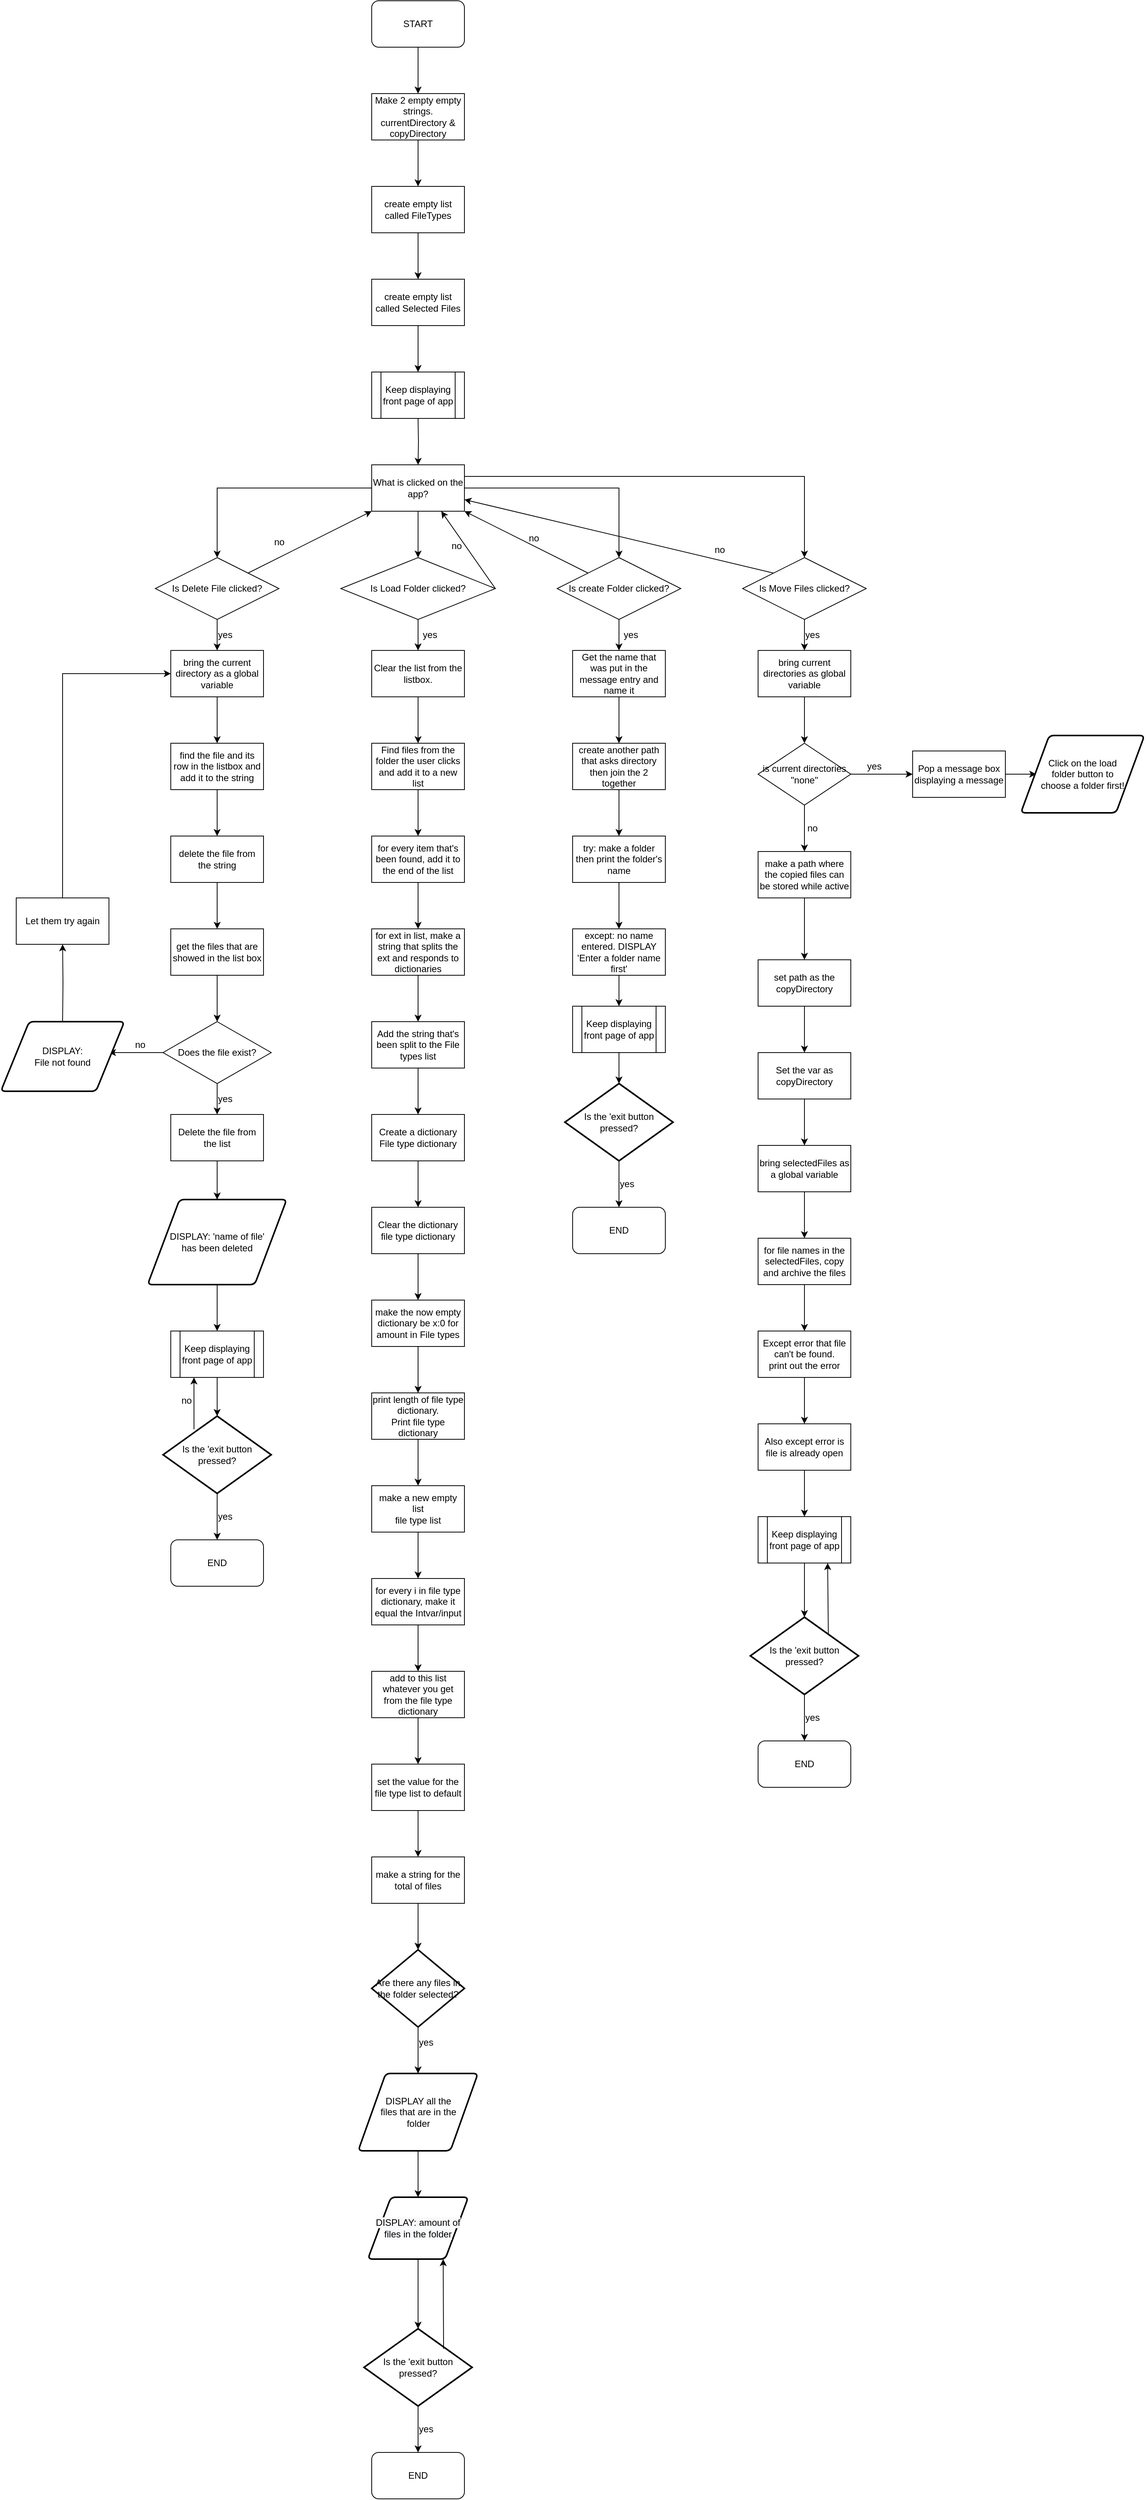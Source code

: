 <mxfile version="15.7.4" type="device"><diagram id="cfcNqLOzgaN3VFydNrax" name="Page-1"><mxGraphModel dx="2512" dy="794" grid="1" gridSize="10" guides="1" tooltips="1" connect="1" arrows="1" fold="1" page="1" pageScale="1" pageWidth="850" pageHeight="1100" math="0" shadow="0"><root><mxCell id="0"/><mxCell id="1" parent="0"/><mxCell id="F_ha8lJxg--5fign-P9J-9" value="" style="edgeStyle=orthogonalEdgeStyle;rounded=0;orthogonalLoop=1;jettySize=auto;html=1;" parent="1" source="F_ha8lJxg--5fign-P9J-1" edge="1"><mxGeometry relative="1" as="geometry"><mxPoint x="380" y="160" as="targetPoint"/></mxGeometry></mxCell><mxCell id="F_ha8lJxg--5fign-P9J-1" value="START" style="rounded=1;whiteSpace=wrap;html=1;" parent="1" vertex="1"><mxGeometry x="320" y="40" width="120" height="60" as="geometry"/></mxCell><mxCell id="F_ha8lJxg--5fign-P9J-7" value="" style="edgeStyle=orthogonalEdgeStyle;rounded=0;orthogonalLoop=1;jettySize=auto;html=1;" parent="1" source="F_ha8lJxg--5fign-P9J-4" target="F_ha8lJxg--5fign-P9J-6" edge="1"><mxGeometry relative="1" as="geometry"/></mxCell><mxCell id="F_ha8lJxg--5fign-P9J-4" value="create empty list called FileTypes" style="rounded=0;whiteSpace=wrap;html=1;" parent="1" vertex="1"><mxGeometry x="320" y="280" width="120" height="60" as="geometry"/></mxCell><mxCell id="F_ha8lJxg--5fign-P9J-13" value="" style="edgeStyle=orthogonalEdgeStyle;rounded=0;orthogonalLoop=1;jettySize=auto;html=1;" parent="1" source="F_ha8lJxg--5fign-P9J-6" edge="1"><mxGeometry relative="1" as="geometry"><mxPoint x="380" y="520" as="targetPoint"/></mxGeometry></mxCell><mxCell id="F_ha8lJxg--5fign-P9J-6" value="create empty list called Selected Files" style="rounded=0;whiteSpace=wrap;html=1;" parent="1" vertex="1"><mxGeometry x="320" y="400" width="120" height="60" as="geometry"/></mxCell><mxCell id="F_ha8lJxg--5fign-P9J-11" value="" style="edgeStyle=orthogonalEdgeStyle;rounded=0;orthogonalLoop=1;jettySize=auto;html=1;" parent="1" source="F_ha8lJxg--5fign-P9J-10" target="F_ha8lJxg--5fign-P9J-4" edge="1"><mxGeometry relative="1" as="geometry"/></mxCell><mxCell id="F_ha8lJxg--5fign-P9J-10" value="Make 2 empty empty strings. currentDirectory &amp;amp;&lt;br&gt;copyDirectory" style="rounded=0;whiteSpace=wrap;html=1;" parent="1" vertex="1"><mxGeometry x="320" y="160" width="120" height="60" as="geometry"/></mxCell><mxCell id="F_ha8lJxg--5fign-P9J-16" value="" style="edgeStyle=orthogonalEdgeStyle;rounded=0;orthogonalLoop=1;jettySize=auto;html=1;" parent="1" target="F_ha8lJxg--5fign-P9J-15" edge="1"><mxGeometry relative="1" as="geometry"><mxPoint x="380" y="580" as="sourcePoint"/></mxGeometry></mxCell><mxCell id="F_ha8lJxg--5fign-P9J-18" value="" style="edgeStyle=orthogonalEdgeStyle;rounded=0;orthogonalLoop=1;jettySize=auto;html=1;" parent="1" source="F_ha8lJxg--5fign-P9J-15" edge="1"><mxGeometry relative="1" as="geometry"><mxPoint x="380" y="760" as="targetPoint"/></mxGeometry></mxCell><mxCell id="F_ha8lJxg--5fign-P9J-15" value="What is clicked on the app?" style="whiteSpace=wrap;html=1;rounded=0;" parent="1" vertex="1"><mxGeometry x="320" y="640" width="120" height="60" as="geometry"/></mxCell><mxCell id="F_ha8lJxg--5fign-P9J-24" value="" style="edgeStyle=orthogonalEdgeStyle;rounded=0;orthogonalLoop=1;jettySize=auto;html=1;" parent="1" source="F_ha8lJxg--5fign-P9J-19" target="F_ha8lJxg--5fign-P9J-23" edge="1"><mxGeometry relative="1" as="geometry"/></mxCell><mxCell id="F_ha8lJxg--5fign-P9J-19" value="&lt;span&gt;Is Load Folder clicked?&lt;/span&gt;" style="rhombus;whiteSpace=wrap;html=1;" parent="1" vertex="1"><mxGeometry x="280" y="760" width="200" height="80" as="geometry"/></mxCell><mxCell id="F_ha8lJxg--5fign-P9J-20" value="" style="endArrow=classic;html=1;rounded=0;exitX=1;exitY=0.5;exitDx=0;exitDy=0;entryX=0.75;entryY=1;entryDx=0;entryDy=0;" parent="1" source="F_ha8lJxg--5fign-P9J-19" target="F_ha8lJxg--5fign-P9J-15" edge="1"><mxGeometry width="50" height="50" relative="1" as="geometry"><mxPoint x="340" y="650" as="sourcePoint"/><mxPoint x="390" y="600" as="targetPoint"/></mxGeometry></mxCell><mxCell id="F_ha8lJxg--5fign-P9J-21" value="no" style="text;html=1;strokeColor=none;fillColor=none;align=center;verticalAlign=middle;whiteSpace=wrap;rounded=0;" parent="1" vertex="1"><mxGeometry x="400" y="730" width="60" height="30" as="geometry"/></mxCell><mxCell id="F_ha8lJxg--5fign-P9J-26" value="" style="edgeStyle=orthogonalEdgeStyle;rounded=0;orthogonalLoop=1;jettySize=auto;html=1;" parent="1" source="F_ha8lJxg--5fign-P9J-23" target="F_ha8lJxg--5fign-P9J-25" edge="1"><mxGeometry relative="1" as="geometry"/></mxCell><mxCell id="F_ha8lJxg--5fign-P9J-23" value="Clear the list from the listbox." style="whiteSpace=wrap;html=1;" parent="1" vertex="1"><mxGeometry x="320" y="880" width="120" height="60" as="geometry"/></mxCell><mxCell id="F_ha8lJxg--5fign-P9J-28" value="" style="edgeStyle=orthogonalEdgeStyle;rounded=0;orthogonalLoop=1;jettySize=auto;html=1;" parent="1" source="F_ha8lJxg--5fign-P9J-25" target="F_ha8lJxg--5fign-P9J-27" edge="1"><mxGeometry relative="1" as="geometry"/></mxCell><mxCell id="F_ha8lJxg--5fign-P9J-25" value="Find files from the folder the user clicks and add it to a new list" style="whiteSpace=wrap;html=1;" parent="1" vertex="1"><mxGeometry x="320" y="1000" width="120" height="60" as="geometry"/></mxCell><mxCell id="F_ha8lJxg--5fign-P9J-30" value="" style="edgeStyle=orthogonalEdgeStyle;rounded=0;orthogonalLoop=1;jettySize=auto;html=1;" parent="1" source="F_ha8lJxg--5fign-P9J-27" target="F_ha8lJxg--5fign-P9J-29" edge="1"><mxGeometry relative="1" as="geometry"/></mxCell><mxCell id="F_ha8lJxg--5fign-P9J-27" value="for every item that's been found, add it to the end of the list" style="whiteSpace=wrap;html=1;" parent="1" vertex="1"><mxGeometry x="320" y="1120" width="120" height="60" as="geometry"/></mxCell><mxCell id="F_ha8lJxg--5fign-P9J-33" value="" style="edgeStyle=orthogonalEdgeStyle;rounded=0;orthogonalLoop=1;jettySize=auto;html=1;" parent="1" source="F_ha8lJxg--5fign-P9J-29" target="F_ha8lJxg--5fign-P9J-32" edge="1"><mxGeometry relative="1" as="geometry"/></mxCell><mxCell id="F_ha8lJxg--5fign-P9J-29" value="for ext in list, make a string that splits the ext and responds to dictionaries" style="whiteSpace=wrap;html=1;" parent="1" vertex="1"><mxGeometry x="320" y="1240" width="120" height="60" as="geometry"/></mxCell><mxCell id="F_ha8lJxg--5fign-P9J-31" value="yes" style="text;html=1;align=center;verticalAlign=middle;resizable=0;points=[];autosize=1;strokeColor=none;fillColor=none;" parent="1" vertex="1"><mxGeometry x="380" y="850" width="30" height="20" as="geometry"/></mxCell><mxCell id="F_ha8lJxg--5fign-P9J-35" value="" style="edgeStyle=orthogonalEdgeStyle;rounded=0;orthogonalLoop=1;jettySize=auto;html=1;" parent="1" source="F_ha8lJxg--5fign-P9J-32" target="F_ha8lJxg--5fign-P9J-34" edge="1"><mxGeometry relative="1" as="geometry"/></mxCell><mxCell id="F_ha8lJxg--5fign-P9J-32" value="Add the string that's been split to the File types list" style="whiteSpace=wrap;html=1;" parent="1" vertex="1"><mxGeometry x="320" y="1360" width="120" height="60" as="geometry"/></mxCell><mxCell id="F_ha8lJxg--5fign-P9J-37" value="" style="edgeStyle=orthogonalEdgeStyle;rounded=0;orthogonalLoop=1;jettySize=auto;html=1;" parent="1" source="F_ha8lJxg--5fign-P9J-34" target="F_ha8lJxg--5fign-P9J-36" edge="1"><mxGeometry relative="1" as="geometry"/></mxCell><mxCell id="F_ha8lJxg--5fign-P9J-34" value="Create a dictionary&lt;br&gt;File type dictionary" style="whiteSpace=wrap;html=1;" parent="1" vertex="1"><mxGeometry x="320" y="1480" width="120" height="60" as="geometry"/></mxCell><mxCell id="F_ha8lJxg--5fign-P9J-39" value="" style="edgeStyle=orthogonalEdgeStyle;rounded=0;orthogonalLoop=1;jettySize=auto;html=1;" parent="1" source="F_ha8lJxg--5fign-P9J-36" target="F_ha8lJxg--5fign-P9J-38" edge="1"><mxGeometry relative="1" as="geometry"/></mxCell><mxCell id="F_ha8lJxg--5fign-P9J-36" value="Clear the dictionary file type dictionary" style="whiteSpace=wrap;html=1;" parent="1" vertex="1"><mxGeometry x="320" y="1600" width="120" height="60" as="geometry"/></mxCell><mxCell id="F_ha8lJxg--5fign-P9J-41" value="" style="edgeStyle=orthogonalEdgeStyle;rounded=0;orthogonalLoop=1;jettySize=auto;html=1;" parent="1" source="F_ha8lJxg--5fign-P9J-38" target="F_ha8lJxg--5fign-P9J-40" edge="1"><mxGeometry relative="1" as="geometry"/></mxCell><mxCell id="F_ha8lJxg--5fign-P9J-38" value="make the now empty dictionary be x:0 for amount in File types" style="whiteSpace=wrap;html=1;" parent="1" vertex="1"><mxGeometry x="320" y="1720" width="120" height="60" as="geometry"/></mxCell><mxCell id="F_ha8lJxg--5fign-P9J-43" value="" style="edgeStyle=orthogonalEdgeStyle;rounded=0;orthogonalLoop=1;jettySize=auto;html=1;" parent="1" source="F_ha8lJxg--5fign-P9J-40" target="F_ha8lJxg--5fign-P9J-42" edge="1"><mxGeometry relative="1" as="geometry"/></mxCell><mxCell id="F_ha8lJxg--5fign-P9J-40" value="print length of file type dictionary.&lt;br&gt;Print file type dictionary" style="whiteSpace=wrap;html=1;" parent="1" vertex="1"><mxGeometry x="320" y="1840" width="120" height="60" as="geometry"/></mxCell><mxCell id="F_ha8lJxg--5fign-P9J-47" value="" style="edgeStyle=orthogonalEdgeStyle;rounded=0;orthogonalLoop=1;jettySize=auto;html=1;" parent="1" source="F_ha8lJxg--5fign-P9J-42" target="F_ha8lJxg--5fign-P9J-46" edge="1"><mxGeometry relative="1" as="geometry"/></mxCell><mxCell id="F_ha8lJxg--5fign-P9J-42" value="make a new empty list&lt;br&gt;file type list" style="whiteSpace=wrap;html=1;" parent="1" vertex="1"><mxGeometry x="320" y="1960" width="120" height="60" as="geometry"/></mxCell><mxCell id="F_ha8lJxg--5fign-P9J-50" value="" style="edgeStyle=orthogonalEdgeStyle;rounded=0;orthogonalLoop=1;jettySize=auto;html=1;" parent="1" source="F_ha8lJxg--5fign-P9J-44" target="F_ha8lJxg--5fign-P9J-49" edge="1"><mxGeometry relative="1" as="geometry"/></mxCell><mxCell id="F_ha8lJxg--5fign-P9J-44" value="add to this list whatever you get from the file type dictionary" style="whiteSpace=wrap;html=1;" parent="1" vertex="1"><mxGeometry x="320" y="2200" width="120" height="60" as="geometry"/></mxCell><mxCell id="F_ha8lJxg--5fign-P9J-48" value="" style="edgeStyle=orthogonalEdgeStyle;rounded=0;orthogonalLoop=1;jettySize=auto;html=1;" parent="1" source="F_ha8lJxg--5fign-P9J-46" target="F_ha8lJxg--5fign-P9J-44" edge="1"><mxGeometry relative="1" as="geometry"/></mxCell><mxCell id="F_ha8lJxg--5fign-P9J-46" value="for every i in file type dictionary, make it equal the Intvar/input" style="whiteSpace=wrap;html=1;" parent="1" vertex="1"><mxGeometry x="320" y="2080" width="120" height="60" as="geometry"/></mxCell><mxCell id="F_ha8lJxg--5fign-P9J-52" value="" style="edgeStyle=orthogonalEdgeStyle;rounded=0;orthogonalLoop=1;jettySize=auto;html=1;" parent="1" source="F_ha8lJxg--5fign-P9J-49" target="F_ha8lJxg--5fign-P9J-51" edge="1"><mxGeometry relative="1" as="geometry"/></mxCell><mxCell id="F_ha8lJxg--5fign-P9J-49" value="set the value for the file type list to default" style="whiteSpace=wrap;html=1;" parent="1" vertex="1"><mxGeometry x="320" y="2320" width="120" height="60" as="geometry"/></mxCell><mxCell id="F_ha8lJxg--5fign-P9J-65" value="" style="edgeStyle=orthogonalEdgeStyle;rounded=0;orthogonalLoop=1;jettySize=auto;html=1;" parent="1" source="F_ha8lJxg--5fign-P9J-51" target="F_ha8lJxg--5fign-P9J-64" edge="1"><mxGeometry relative="1" as="geometry"/></mxCell><mxCell id="F_ha8lJxg--5fign-P9J-51" value="make a string for the total of files" style="whiteSpace=wrap;html=1;" parent="1" vertex="1"><mxGeometry x="320" y="2440" width="120" height="60" as="geometry"/></mxCell><mxCell id="F_ha8lJxg--5fign-P9J-55" value="" style="endArrow=classic;html=1;rounded=0;exitX=1;exitY=0.5;exitDx=0;exitDy=0;" parent="1" source="F_ha8lJxg--5fign-P9J-15" edge="1"><mxGeometry width="50" height="50" relative="1" as="geometry"><mxPoint x="340" y="830" as="sourcePoint"/><mxPoint x="640" y="760" as="targetPoint"/><Array as="points"><mxPoint x="640" y="670"/></Array></mxGeometry></mxCell><mxCell id="F_ha8lJxg--5fign-P9J-56" value="Is create Folder clicked?" style="rhombus;whiteSpace=wrap;html=1;" parent="1" vertex="1"><mxGeometry x="560" y="760" width="160" height="80" as="geometry"/></mxCell><mxCell id="F_ha8lJxg--5fign-P9J-57" value="" style="endArrow=classic;html=1;rounded=0;exitX=0;exitY=0;exitDx=0;exitDy=0;entryX=1;entryY=1;entryDx=0;entryDy=0;" parent="1" source="F_ha8lJxg--5fign-P9J-56" target="F_ha8lJxg--5fign-P9J-15" edge="1"><mxGeometry width="50" height="50" relative="1" as="geometry"><mxPoint x="690" y="840" as="sourcePoint"/><mxPoint x="740" y="790" as="targetPoint"/></mxGeometry></mxCell><mxCell id="F_ha8lJxg--5fign-P9J-58" value="no" style="text;html=1;strokeColor=none;fillColor=none;align=center;verticalAlign=middle;whiteSpace=wrap;rounded=0;" parent="1" vertex="1"><mxGeometry x="500" y="720" width="60" height="30" as="geometry"/></mxCell><mxCell id="F_ha8lJxg--5fign-P9J-60" value="" style="endArrow=classic;html=1;rounded=0;exitX=0.5;exitY=1;exitDx=0;exitDy=0;" parent="1" source="F_ha8lJxg--5fign-P9J-56" edge="1"><mxGeometry width="50" height="50" relative="1" as="geometry"><mxPoint x="690" y="840" as="sourcePoint"/><mxPoint x="640" y="880" as="targetPoint"/></mxGeometry></mxCell><mxCell id="F_ha8lJxg--5fign-P9J-61" value="yes" style="text;html=1;align=center;verticalAlign=middle;resizable=0;points=[];autosize=1;strokeColor=none;fillColor=none;" parent="1" vertex="1"><mxGeometry x="640" y="850" width="30" height="20" as="geometry"/></mxCell><mxCell id="F_ha8lJxg--5fign-P9J-107" value="" style="edgeStyle=orthogonalEdgeStyle;rounded=0;orthogonalLoop=1;jettySize=auto;html=1;" parent="1" edge="1"><mxGeometry relative="1" as="geometry"><mxPoint x="380" y="2820" as="sourcePoint"/><mxPoint x="380" y="2880" as="targetPoint"/></mxGeometry></mxCell><mxCell id="F_ha8lJxg--5fign-P9J-66" value="" style="edgeStyle=orthogonalEdgeStyle;rounded=0;orthogonalLoop=1;jettySize=auto;html=1;" parent="1" source="F_ha8lJxg--5fign-P9J-64" edge="1"><mxGeometry relative="1" as="geometry"><mxPoint x="380" y="2720" as="targetPoint"/></mxGeometry></mxCell><mxCell id="F_ha8lJxg--5fign-P9J-64" value="Are there any files in the folder selected?" style="strokeWidth=2;html=1;shape=mxgraph.flowchart.decision;whiteSpace=wrap;" parent="1" vertex="1"><mxGeometry x="320" y="2560" width="120" height="100" as="geometry"/></mxCell><mxCell id="F_ha8lJxg--5fign-P9J-68" value="yes" style="text;html=1;align=center;verticalAlign=middle;resizable=0;points=[];autosize=1;strokeColor=none;fillColor=none;" parent="1" vertex="1"><mxGeometry x="375" y="2670" width="30" height="20" as="geometry"/></mxCell><mxCell id="F_ha8lJxg--5fign-P9J-72" value="" style="edgeStyle=orthogonalEdgeStyle;rounded=0;orthogonalLoop=1;jettySize=auto;html=1;" parent="1" source="F_ha8lJxg--5fign-P9J-70" target="F_ha8lJxg--5fign-P9J-71" edge="1"><mxGeometry relative="1" as="geometry"/></mxCell><mxCell id="F_ha8lJxg--5fign-P9J-70" value="Get the name that was put in the message entry and name it" style="rounded=0;whiteSpace=wrap;html=1;" parent="1" vertex="1"><mxGeometry x="580" y="880" width="120" height="60" as="geometry"/></mxCell><mxCell id="F_ha8lJxg--5fign-P9J-74" value="" style="edgeStyle=orthogonalEdgeStyle;rounded=0;orthogonalLoop=1;jettySize=auto;html=1;" parent="1" source="F_ha8lJxg--5fign-P9J-71" target="F_ha8lJxg--5fign-P9J-73" edge="1"><mxGeometry relative="1" as="geometry"/></mxCell><mxCell id="F_ha8lJxg--5fign-P9J-71" value="create another path that asks directory then join the 2 together" style="whiteSpace=wrap;html=1;rounded=0;" parent="1" vertex="1"><mxGeometry x="580" y="1000" width="120" height="60" as="geometry"/></mxCell><mxCell id="F_ha8lJxg--5fign-P9J-76" value="" style="edgeStyle=orthogonalEdgeStyle;rounded=0;orthogonalLoop=1;jettySize=auto;html=1;" parent="1" source="F_ha8lJxg--5fign-P9J-73" target="F_ha8lJxg--5fign-P9J-75" edge="1"><mxGeometry relative="1" as="geometry"/></mxCell><mxCell id="F_ha8lJxg--5fign-P9J-73" value="try: make a folder&lt;br&gt;then print the folder's name" style="whiteSpace=wrap;html=1;rounded=0;" parent="1" vertex="1"><mxGeometry x="580" y="1120" width="120" height="60" as="geometry"/></mxCell><mxCell id="F_ha8lJxg--5fign-P9J-223" value="" style="edgeStyle=orthogonalEdgeStyle;rounded=0;orthogonalLoop=1;jettySize=auto;html=1;" parent="1" source="F_ha8lJxg--5fign-P9J-75" target="F_ha8lJxg--5fign-P9J-222" edge="1"><mxGeometry relative="1" as="geometry"/></mxCell><mxCell id="F_ha8lJxg--5fign-P9J-75" value="except: no name entered. DISPLAY 'Enter a folder name first'" style="whiteSpace=wrap;html=1;rounded=0;" parent="1" vertex="1"><mxGeometry x="580" y="1240" width="120" height="60" as="geometry"/></mxCell><mxCell id="F_ha8lJxg--5fign-P9J-79" value="" style="endArrow=classic;html=1;rounded=0;exitX=0;exitY=0.5;exitDx=0;exitDy=0;" parent="1" source="F_ha8lJxg--5fign-P9J-15" edge="1"><mxGeometry width="50" height="50" relative="1" as="geometry"><mxPoint x="280" y="990" as="sourcePoint"/><mxPoint x="120" y="760" as="targetPoint"/><Array as="points"><mxPoint x="120" y="670"/></Array></mxGeometry></mxCell><mxCell id="F_ha8lJxg--5fign-P9J-85" value="" style="edgeStyle=orthogonalEdgeStyle;rounded=0;orthogonalLoop=1;jettySize=auto;html=1;" parent="1" source="F_ha8lJxg--5fign-P9J-82" target="F_ha8lJxg--5fign-P9J-84" edge="1"><mxGeometry relative="1" as="geometry"/></mxCell><mxCell id="F_ha8lJxg--5fign-P9J-82" value="Is Delete File clicked?" style="rhombus;whiteSpace=wrap;html=1;" parent="1" vertex="1"><mxGeometry x="40" y="760" width="160" height="80" as="geometry"/></mxCell><mxCell id="F_ha8lJxg--5fign-P9J-83" value="" style="endArrow=classic;html=1;rounded=0;exitX=1;exitY=0;exitDx=0;exitDy=0;entryX=0;entryY=1;entryDx=0;entryDy=0;" parent="1" source="F_ha8lJxg--5fign-P9J-82" target="F_ha8lJxg--5fign-P9J-15" edge="1"><mxGeometry width="50" height="50" relative="1" as="geometry"><mxPoint x="280" y="990" as="sourcePoint"/><mxPoint x="330" y="940" as="targetPoint"/></mxGeometry></mxCell><mxCell id="F_ha8lJxg--5fign-P9J-87" value="" style="edgeStyle=orthogonalEdgeStyle;rounded=0;orthogonalLoop=1;jettySize=auto;html=1;" parent="1" source="F_ha8lJxg--5fign-P9J-84" target="F_ha8lJxg--5fign-P9J-86" edge="1"><mxGeometry relative="1" as="geometry"/></mxCell><mxCell id="F_ha8lJxg--5fign-P9J-84" value="bring the current directory as a global variable" style="whiteSpace=wrap;html=1;" parent="1" vertex="1"><mxGeometry x="60" y="880" width="120" height="60" as="geometry"/></mxCell><mxCell id="F_ha8lJxg--5fign-P9J-89" value="" style="edgeStyle=orthogonalEdgeStyle;rounded=0;orthogonalLoop=1;jettySize=auto;html=1;" parent="1" source="F_ha8lJxg--5fign-P9J-86" target="F_ha8lJxg--5fign-P9J-88" edge="1"><mxGeometry relative="1" as="geometry"/></mxCell><mxCell id="F_ha8lJxg--5fign-P9J-86" value="find the file and its row in the listbox and add it to the string" style="whiteSpace=wrap;html=1;" parent="1" vertex="1"><mxGeometry x="60" y="1000" width="120" height="60" as="geometry"/></mxCell><mxCell id="F_ha8lJxg--5fign-P9J-91" value="" style="edgeStyle=orthogonalEdgeStyle;rounded=0;orthogonalLoop=1;jettySize=auto;html=1;" parent="1" source="F_ha8lJxg--5fign-P9J-88" target="F_ha8lJxg--5fign-P9J-90" edge="1"><mxGeometry relative="1" as="geometry"/></mxCell><mxCell id="F_ha8lJxg--5fign-P9J-88" value="delete the file from the string" style="whiteSpace=wrap;html=1;" parent="1" vertex="1"><mxGeometry x="60" y="1120" width="120" height="60" as="geometry"/></mxCell><mxCell id="F_ha8lJxg--5fign-P9J-95" value="" style="edgeStyle=orthogonalEdgeStyle;rounded=0;orthogonalLoop=1;jettySize=auto;html=1;" parent="1" source="F_ha8lJxg--5fign-P9J-90" target="F_ha8lJxg--5fign-P9J-94" edge="1"><mxGeometry relative="1" as="geometry"/></mxCell><mxCell id="F_ha8lJxg--5fign-P9J-90" value="get the files that are showed in the list box" style="whiteSpace=wrap;html=1;" parent="1" vertex="1"><mxGeometry x="60" y="1240" width="120" height="60" as="geometry"/></mxCell><mxCell id="F_ha8lJxg--5fign-P9J-97" value="" style="edgeStyle=orthogonalEdgeStyle;rounded=0;orthogonalLoop=1;jettySize=auto;html=1;" parent="1" source="F_ha8lJxg--5fign-P9J-94" target="F_ha8lJxg--5fign-P9J-96" edge="1"><mxGeometry relative="1" as="geometry"/></mxCell><mxCell id="F_ha8lJxg--5fign-P9J-101" value="" style="edgeStyle=orthogonalEdgeStyle;rounded=0;orthogonalLoop=1;jettySize=auto;html=1;" parent="1" source="F_ha8lJxg--5fign-P9J-94" edge="1"><mxGeometry relative="1" as="geometry"><mxPoint x="-20" y="1400" as="targetPoint"/></mxGeometry></mxCell><mxCell id="F_ha8lJxg--5fign-P9J-94" value="Does the file exist?" style="rhombus;whiteSpace=wrap;html=1;" parent="1" vertex="1"><mxGeometry x="50" y="1360" width="140" height="80" as="geometry"/></mxCell><mxCell id="F_ha8lJxg--5fign-P9J-98" value="" style="edgeStyle=orthogonalEdgeStyle;rounded=0;orthogonalLoop=1;jettySize=auto;html=1;" parent="1" source="F_ha8lJxg--5fign-P9J-96" edge="1"><mxGeometry relative="1" as="geometry"><mxPoint x="120" y="1590" as="targetPoint"/></mxGeometry></mxCell><mxCell id="F_ha8lJxg--5fign-P9J-96" value="Delete the file from the list" style="whiteSpace=wrap;html=1;" parent="1" vertex="1"><mxGeometry x="60" y="1480" width="120" height="60" as="geometry"/></mxCell><mxCell id="F_ha8lJxg--5fign-P9J-99" value="yes" style="text;html=1;align=center;verticalAlign=middle;resizable=0;points=[];autosize=1;strokeColor=none;fillColor=none;" parent="1" vertex="1"><mxGeometry x="115" y="1450" width="30" height="20" as="geometry"/></mxCell><mxCell id="F_ha8lJxg--5fign-P9J-104" value="" style="edgeStyle=orthogonalEdgeStyle;rounded=0;orthogonalLoop=1;jettySize=auto;html=1;" parent="1" target="F_ha8lJxg--5fign-P9J-103" edge="1"><mxGeometry relative="1" as="geometry"><mxPoint x="-80" y="1360" as="sourcePoint"/></mxGeometry></mxCell><mxCell id="F_ha8lJxg--5fign-P9J-103" value="Let them try again" style="rounded=0;whiteSpace=wrap;html=1;" parent="1" vertex="1"><mxGeometry x="-140" y="1200" width="120" height="60" as="geometry"/></mxCell><mxCell id="F_ha8lJxg--5fign-P9J-105" value="" style="endArrow=classic;html=1;rounded=0;exitX=0.5;exitY=0;exitDx=0;exitDy=0;entryX=0;entryY=0.5;entryDx=0;entryDy=0;" parent="1" source="F_ha8lJxg--5fign-P9J-103" target="F_ha8lJxg--5fign-P9J-84" edge="1"><mxGeometry width="50" height="50" relative="1" as="geometry"><mxPoint x="170" y="1290" as="sourcePoint"/><mxPoint x="220" y="1240" as="targetPoint"/><Array as="points"><mxPoint x="-80" y="910"/></Array></mxGeometry></mxCell><mxCell id="F_ha8lJxg--5fign-P9J-184" value="" style="edgeStyle=orthogonalEdgeStyle;rounded=0;orthogonalLoop=1;jettySize=auto;html=1;" parent="1" edge="1"><mxGeometry relative="1" as="geometry"><mxPoint x="380" y="2960" as="sourcePoint"/><mxPoint x="380" y="3050" as="targetPoint"/></mxGeometry></mxCell><mxCell id="F_ha8lJxg--5fign-P9J-146" value="" style="endArrow=classic;html=1;rounded=0;exitX=1;exitY=0.25;exitDx=0;exitDy=0;entryX=0.5;entryY=0;entryDx=0;entryDy=0;" parent="1" source="F_ha8lJxg--5fign-P9J-15" target="F_ha8lJxg--5fign-P9J-147" edge="1"><mxGeometry width="50" height="50" relative="1" as="geometry"><mxPoint x="790" y="890" as="sourcePoint"/><mxPoint x="840" y="760" as="targetPoint"/><Array as="points"><mxPoint x="880" y="655"/></Array></mxGeometry></mxCell><mxCell id="F_ha8lJxg--5fign-P9J-149" value="" style="edgeStyle=orthogonalEdgeStyle;rounded=0;orthogonalLoop=1;jettySize=auto;html=1;" parent="1" source="F_ha8lJxg--5fign-P9J-147" edge="1"><mxGeometry relative="1" as="geometry"><mxPoint x="880" y="880" as="targetPoint"/></mxGeometry></mxCell><mxCell id="F_ha8lJxg--5fign-P9J-147" value="Is Move Files clicked?" style="rhombus;whiteSpace=wrap;html=1;" parent="1" vertex="1"><mxGeometry x="800" y="760" width="160" height="80" as="geometry"/></mxCell><mxCell id="F_ha8lJxg--5fign-P9J-150" value="yes" style="text;html=1;align=center;verticalAlign=middle;resizable=0;points=[];autosize=1;strokeColor=none;fillColor=none;" parent="1" vertex="1"><mxGeometry x="875" y="850" width="30" height="20" as="geometry"/></mxCell><mxCell id="F_ha8lJxg--5fign-P9J-151" value="" style="endArrow=classic;html=1;rounded=0;exitX=0;exitY=0;exitDx=0;exitDy=0;entryX=1;entryY=0.75;entryDx=0;entryDy=0;" parent="1" source="F_ha8lJxg--5fign-P9J-147" target="F_ha8lJxg--5fign-P9J-15" edge="1"><mxGeometry width="50" height="50" relative="1" as="geometry"><mxPoint x="790" y="890" as="sourcePoint"/><mxPoint x="840" y="840" as="targetPoint"/></mxGeometry></mxCell><mxCell id="F_ha8lJxg--5fign-P9J-154" value="no" style="text;html=1;align=center;verticalAlign=middle;resizable=0;points=[];autosize=1;strokeColor=none;fillColor=none;" parent="1" vertex="1"><mxGeometry x="5" y="1380" width="30" height="20" as="geometry"/></mxCell><mxCell id="F_ha8lJxg--5fign-P9J-155" value="no" style="text;html=1;align=center;verticalAlign=middle;resizable=0;points=[];autosize=1;strokeColor=none;fillColor=none;" parent="1" vertex="1"><mxGeometry x="755" y="740" width="30" height="20" as="geometry"/></mxCell><mxCell id="F_ha8lJxg--5fign-P9J-159" value="" style="edgeStyle=orthogonalEdgeStyle;rounded=0;orthogonalLoop=1;jettySize=auto;html=1;" parent="1" source="F_ha8lJxg--5fign-P9J-160" target="F_ha8lJxg--5fign-P9J-163" edge="1"><mxGeometry relative="1" as="geometry"/></mxCell><mxCell id="F_ha8lJxg--5fign-P9J-160" value="bring current directories as global variable" style="rounded=0;whiteSpace=wrap;html=1;" parent="1" vertex="1"><mxGeometry x="820" y="880" width="120" height="60" as="geometry"/></mxCell><mxCell id="F_ha8lJxg--5fign-P9J-161" value="" style="edgeStyle=orthogonalEdgeStyle;rounded=0;orthogonalLoop=1;jettySize=auto;html=1;" parent="1" source="F_ha8lJxg--5fign-P9J-163" target="F_ha8lJxg--5fign-P9J-165" edge="1"><mxGeometry relative="1" as="geometry"/></mxCell><mxCell id="F_ha8lJxg--5fign-P9J-162" value="" style="edgeStyle=orthogonalEdgeStyle;rounded=0;orthogonalLoop=1;jettySize=auto;html=1;" parent="1" source="F_ha8lJxg--5fign-P9J-163" target="F_ha8lJxg--5fign-P9J-169" edge="1"><mxGeometry relative="1" as="geometry"/></mxCell><mxCell id="F_ha8lJxg--5fign-P9J-163" value="is current directories &quot;none&quot;" style="rhombus;whiteSpace=wrap;html=1;rounded=0;" parent="1" vertex="1"><mxGeometry x="820" y="1000" width="120" height="80" as="geometry"/></mxCell><mxCell id="F_ha8lJxg--5fign-P9J-164" value="" style="edgeStyle=orthogonalEdgeStyle;rounded=0;orthogonalLoop=1;jettySize=auto;html=1;" parent="1" source="F_ha8lJxg--5fign-P9J-165" edge="1"><mxGeometry relative="1" as="geometry"><mxPoint x="1180" y="1040" as="targetPoint"/></mxGeometry></mxCell><mxCell id="F_ha8lJxg--5fign-P9J-165" value="Pop a message box displaying a message" style="whiteSpace=wrap;html=1;rounded=0;" parent="1" vertex="1"><mxGeometry x="1020" y="1010" width="120" height="60" as="geometry"/></mxCell><mxCell id="F_ha8lJxg--5fign-P9J-167" value="yes" style="text;html=1;align=center;verticalAlign=middle;resizable=0;points=[];autosize=1;strokeColor=none;fillColor=none;" parent="1" vertex="1"><mxGeometry x="955" y="1020" width="30" height="20" as="geometry"/></mxCell><mxCell id="F_ha8lJxg--5fign-P9J-168" value="" style="edgeStyle=orthogonalEdgeStyle;rounded=0;orthogonalLoop=1;jettySize=auto;html=1;" parent="1" source="F_ha8lJxg--5fign-P9J-169" target="F_ha8lJxg--5fign-P9J-172" edge="1"><mxGeometry relative="1" as="geometry"/></mxCell><mxCell id="F_ha8lJxg--5fign-P9J-169" value="make a path where the copied files can be stored while active" style="whiteSpace=wrap;html=1;rounded=0;" parent="1" vertex="1"><mxGeometry x="820" y="1140" width="120" height="60" as="geometry"/></mxCell><mxCell id="F_ha8lJxg--5fign-P9J-171" value="" style="edgeStyle=orthogonalEdgeStyle;rounded=0;orthogonalLoop=1;jettySize=auto;html=1;" parent="1" source="F_ha8lJxg--5fign-P9J-172" target="F_ha8lJxg--5fign-P9J-174" edge="1"><mxGeometry relative="1" as="geometry"/></mxCell><mxCell id="F_ha8lJxg--5fign-P9J-172" value="set path as the copyDirectory" style="whiteSpace=wrap;html=1;rounded=0;" parent="1" vertex="1"><mxGeometry x="820" y="1280" width="120" height="60" as="geometry"/></mxCell><mxCell id="F_ha8lJxg--5fign-P9J-173" value="" style="edgeStyle=orthogonalEdgeStyle;rounded=0;orthogonalLoop=1;jettySize=auto;html=1;" parent="1" source="F_ha8lJxg--5fign-P9J-174" target="F_ha8lJxg--5fign-P9J-176" edge="1"><mxGeometry relative="1" as="geometry"/></mxCell><mxCell id="F_ha8lJxg--5fign-P9J-174" value="Set the var as copyDirectory" style="whiteSpace=wrap;html=1;rounded=0;" parent="1" vertex="1"><mxGeometry x="820" y="1400" width="120" height="60" as="geometry"/></mxCell><mxCell id="F_ha8lJxg--5fign-P9J-175" value="" style="edgeStyle=orthogonalEdgeStyle;rounded=0;orthogonalLoop=1;jettySize=auto;html=1;" parent="1" source="F_ha8lJxg--5fign-P9J-176" target="F_ha8lJxg--5fign-P9J-178" edge="1"><mxGeometry relative="1" as="geometry"/></mxCell><mxCell id="F_ha8lJxg--5fign-P9J-176" value="bring selectedFiles as a global variable" style="whiteSpace=wrap;html=1;rounded=0;" parent="1" vertex="1"><mxGeometry x="820" y="1520" width="120" height="60" as="geometry"/></mxCell><mxCell id="F_ha8lJxg--5fign-P9J-177" value="" style="edgeStyle=orthogonalEdgeStyle;rounded=0;orthogonalLoop=1;jettySize=auto;html=1;" parent="1" source="F_ha8lJxg--5fign-P9J-178" target="F_ha8lJxg--5fign-P9J-180" edge="1"><mxGeometry relative="1" as="geometry"/></mxCell><mxCell id="F_ha8lJxg--5fign-P9J-178" value="for file names in the selectedFiles, copy and archive the files" style="whiteSpace=wrap;html=1;rounded=0;" parent="1" vertex="1"><mxGeometry x="820" y="1640" width="120" height="60" as="geometry"/></mxCell><mxCell id="F_ha8lJxg--5fign-P9J-179" value="" style="edgeStyle=orthogonalEdgeStyle;rounded=0;orthogonalLoop=1;jettySize=auto;html=1;" parent="1" source="F_ha8lJxg--5fign-P9J-180" target="F_ha8lJxg--5fign-P9J-181" edge="1"><mxGeometry relative="1" as="geometry"/></mxCell><mxCell id="F_ha8lJxg--5fign-P9J-180" value="Except error that file can't be found.&lt;br&gt;print out the error" style="whiteSpace=wrap;html=1;rounded=0;" parent="1" vertex="1"><mxGeometry x="820" y="1760" width="120" height="60" as="geometry"/></mxCell><mxCell id="F_ha8lJxg--5fign-P9J-200" value="" style="edgeStyle=orthogonalEdgeStyle;rounded=0;orthogonalLoop=1;jettySize=auto;html=1;" parent="1" source="F_ha8lJxg--5fign-P9J-181" target="F_ha8lJxg--5fign-P9J-199" edge="1"><mxGeometry relative="1" as="geometry"/></mxCell><mxCell id="F_ha8lJxg--5fign-P9J-181" value="Also except error is file is already open" style="whiteSpace=wrap;html=1;rounded=0;" parent="1" vertex="1"><mxGeometry x="820" y="1880" width="120" height="60" as="geometry"/></mxCell><mxCell id="F_ha8lJxg--5fign-P9J-182" value="no" style="text;html=1;align=center;verticalAlign=middle;resizable=0;points=[];autosize=1;strokeColor=none;fillColor=none;" parent="1" vertex="1"><mxGeometry x="875" y="1100" width="30" height="20" as="geometry"/></mxCell><mxCell id="F_ha8lJxg--5fign-P9J-188" value="" style="edgeStyle=orthogonalEdgeStyle;rounded=0;orthogonalLoop=1;jettySize=auto;html=1;" parent="1" source="F_ha8lJxg--5fign-P9J-185" target="F_ha8lJxg--5fign-P9J-187" edge="1"><mxGeometry relative="1" as="geometry"/></mxCell><mxCell id="F_ha8lJxg--5fign-P9J-185" value="Is the 'exit button pressed?" style="strokeWidth=2;html=1;shape=mxgraph.flowchart.decision;whiteSpace=wrap;" parent="1" vertex="1"><mxGeometry x="310" y="3050" width="140" height="100" as="geometry"/></mxCell><mxCell id="F_ha8lJxg--5fign-P9J-187" value="END" style="rounded=1;whiteSpace=wrap;html=1;" parent="1" vertex="1"><mxGeometry x="320" y="3210" width="120" height="60" as="geometry"/></mxCell><mxCell id="F_ha8lJxg--5fign-P9J-189" value="yes" style="text;html=1;align=center;verticalAlign=middle;resizable=0;points=[];autosize=1;strokeColor=none;fillColor=none;" parent="1" vertex="1"><mxGeometry x="375" y="3170" width="30" height="20" as="geometry"/></mxCell><mxCell id="F_ha8lJxg--5fign-P9J-190" value="&#10;&#10;&lt;span style=&quot;color: rgb(0, 0, 0); font-family: helvetica; font-size: 12px; font-style: normal; font-weight: 400; letter-spacing: normal; text-align: center; text-indent: 0px; text-transform: none; word-spacing: 0px; background-color: rgb(248, 249, 250); display: inline; float: none;&quot;&gt;DISPLAY: amount of files in the folder&lt;/span&gt;&#10;&#10;" style="shape=parallelogram;html=1;strokeWidth=2;perimeter=parallelogramPerimeter;whiteSpace=wrap;rounded=1;arcSize=12;size=0.23;" parent="1" vertex="1"><mxGeometry x="315" y="2880" width="130" height="80" as="geometry"/></mxCell><mxCell id="F_ha8lJxg--5fign-P9J-191" value="&lt;span&gt;DISPLAY all the &lt;br&gt;files that&amp;nbsp;&lt;/span&gt;&lt;span&gt;are in the &lt;br&gt;folder&lt;/span&gt;" style="shape=parallelogram;html=1;strokeWidth=2;perimeter=parallelogramPerimeter;whiteSpace=wrap;rounded=1;arcSize=12;size=0.23;" parent="1" vertex="1"><mxGeometry x="302.5" y="2720" width="155" height="100" as="geometry"/></mxCell><mxCell id="F_ha8lJxg--5fign-P9J-213" value="" style="edgeStyle=orthogonalEdgeStyle;rounded=0;orthogonalLoop=1;jettySize=auto;html=1;" parent="1" source="F_ha8lJxg--5fign-P9J-193" target="F_ha8lJxg--5fign-P9J-212" edge="1"><mxGeometry relative="1" as="geometry"/></mxCell><mxCell id="F_ha8lJxg--5fign-P9J-193" value="&lt;span&gt;DISPLAY: 'name of file' &lt;br&gt;has been deleted&lt;/span&gt;" style="shape=parallelogram;html=1;strokeWidth=2;perimeter=parallelogramPerimeter;whiteSpace=wrap;rounded=1;arcSize=12;size=0.23;" parent="1" vertex="1"><mxGeometry x="30" y="1590" width="180" height="110" as="geometry"/></mxCell><mxCell id="F_ha8lJxg--5fign-P9J-194" value="&lt;span&gt;DISPLAY: &lt;br&gt;File not found&lt;/span&gt;" style="shape=parallelogram;html=1;strokeWidth=2;perimeter=parallelogramPerimeter;whiteSpace=wrap;rounded=1;arcSize=12;size=0.23;" parent="1" vertex="1"><mxGeometry x="-160" y="1360" width="160" height="90" as="geometry"/></mxCell><mxCell id="F_ha8lJxg--5fign-P9J-195" value="&lt;span&gt;Click on the load &lt;br&gt;folder button to &lt;br&gt;choose a folder first!&lt;/span&gt;" style="shape=parallelogram;html=1;strokeWidth=2;perimeter=parallelogramPerimeter;whiteSpace=wrap;rounded=1;arcSize=12;size=0.23;" parent="1" vertex="1"><mxGeometry x="1160" y="990" width="160" height="100" as="geometry"/></mxCell><mxCell id="F_ha8lJxg--5fign-P9J-196" value="no" style="text;html=1;align=center;verticalAlign=middle;resizable=0;points=[];autosize=1;strokeColor=none;fillColor=none;" parent="1" vertex="1"><mxGeometry x="185" y="730" width="30" height="20" as="geometry"/></mxCell><mxCell id="F_ha8lJxg--5fign-P9J-197" value="yes" style="text;html=1;align=center;verticalAlign=middle;resizable=0;points=[];autosize=1;strokeColor=none;fillColor=none;" parent="1" vertex="1"><mxGeometry x="115" y="850" width="30" height="20" as="geometry"/></mxCell><mxCell id="F_ha8lJxg--5fign-P9J-198" value="" style="endArrow=classic;html=1;rounded=0;entryX=0.75;entryY=1;entryDx=0;entryDy=0;exitX=0.736;exitY=0.26;exitDx=0;exitDy=0;exitPerimeter=0;" parent="1" source="F_ha8lJxg--5fign-P9J-185" target="F_ha8lJxg--5fign-P9J-190" edge="1"><mxGeometry width="50" height="50" relative="1" as="geometry"><mxPoint x="413" y="3070" as="sourcePoint"/><mxPoint x="630" y="3030" as="targetPoint"/></mxGeometry></mxCell><mxCell id="F_ha8lJxg--5fign-P9J-202" value="" style="edgeStyle=orthogonalEdgeStyle;rounded=0;orthogonalLoop=1;jettySize=auto;html=1;" parent="1" source="F_ha8lJxg--5fign-P9J-199" edge="1"><mxGeometry relative="1" as="geometry"><mxPoint x="880" y="2130" as="targetPoint"/></mxGeometry></mxCell><mxCell id="F_ha8lJxg--5fign-P9J-199" value="Keep displaying front page of app" style="shape=process;whiteSpace=wrap;html=1;backgroundOutline=1;" parent="1" vertex="1"><mxGeometry x="820" y="2000" width="120" height="60" as="geometry"/></mxCell><mxCell id="F_ha8lJxg--5fign-P9J-203" value="" style="edgeStyle=orthogonalEdgeStyle;rounded=0;orthogonalLoop=1;jettySize=auto;html=1;" parent="1" source="F_ha8lJxg--5fign-P9J-204" target="F_ha8lJxg--5fign-P9J-205" edge="1"><mxGeometry relative="1" as="geometry"/></mxCell><mxCell id="F_ha8lJxg--5fign-P9J-204" value="Is the 'exit button pressed?" style="strokeWidth=2;html=1;shape=mxgraph.flowchart.decision;whiteSpace=wrap;" parent="1" vertex="1"><mxGeometry x="810" y="2130" width="140" height="100" as="geometry"/></mxCell><mxCell id="F_ha8lJxg--5fign-P9J-205" value="END" style="rounded=1;whiteSpace=wrap;html=1;" parent="1" vertex="1"><mxGeometry x="820" y="2290" width="120" height="60" as="geometry"/></mxCell><mxCell id="F_ha8lJxg--5fign-P9J-206" value="yes" style="text;html=1;align=center;verticalAlign=middle;resizable=0;points=[];autosize=1;strokeColor=none;fillColor=none;" parent="1" vertex="1"><mxGeometry x="875" y="2250" width="30" height="20" as="geometry"/></mxCell><mxCell id="F_ha8lJxg--5fign-P9J-207" value="" style="endArrow=classic;html=1;rounded=0;exitX=0.721;exitY=0.23;exitDx=0;exitDy=0;exitPerimeter=0;entryX=0.75;entryY=1;entryDx=0;entryDy=0;" parent="1" source="F_ha8lJxg--5fign-P9J-204" target="F_ha8lJxg--5fign-P9J-199" edge="1"><mxGeometry width="50" height="50" relative="1" as="geometry"><mxPoint x="580" y="2230" as="sourcePoint"/><mxPoint x="630" y="2180" as="targetPoint"/></mxGeometry></mxCell><mxCell id="F_ha8lJxg--5fign-P9J-208" value="" style="edgeStyle=orthogonalEdgeStyle;rounded=0;orthogonalLoop=1;jettySize=auto;html=1;" parent="1" source="F_ha8lJxg--5fign-P9J-209" target="F_ha8lJxg--5fign-P9J-210" edge="1"><mxGeometry relative="1" as="geometry"/></mxCell><mxCell id="F_ha8lJxg--5fign-P9J-209" value="Is the 'exit button pressed?" style="strokeWidth=2;html=1;shape=mxgraph.flowchart.decision;whiteSpace=wrap;" parent="1" vertex="1"><mxGeometry x="50" y="1870" width="140" height="100" as="geometry"/></mxCell><mxCell id="F_ha8lJxg--5fign-P9J-210" value="END" style="rounded=1;whiteSpace=wrap;html=1;" parent="1" vertex="1"><mxGeometry x="60" y="2030" width="120" height="60" as="geometry"/></mxCell><mxCell id="F_ha8lJxg--5fign-P9J-211" value="yes" style="text;html=1;align=center;verticalAlign=middle;resizable=0;points=[];autosize=1;strokeColor=none;fillColor=none;" parent="1" vertex="1"><mxGeometry x="115" y="1990" width="30" height="20" as="geometry"/></mxCell><mxCell id="F_ha8lJxg--5fign-P9J-214" value="" style="edgeStyle=orthogonalEdgeStyle;rounded=0;orthogonalLoop=1;jettySize=auto;html=1;" parent="1" source="F_ha8lJxg--5fign-P9J-212" target="F_ha8lJxg--5fign-P9J-209" edge="1"><mxGeometry relative="1" as="geometry"/></mxCell><mxCell id="F_ha8lJxg--5fign-P9J-212" value="Keep displaying front page of app" style="shape=process;whiteSpace=wrap;html=1;backgroundOutline=1;" parent="1" vertex="1"><mxGeometry x="60" y="1760" width="120" height="60" as="geometry"/></mxCell><mxCell id="F_ha8lJxg--5fign-P9J-215" value="" style="endArrow=classic;html=1;rounded=0;exitX=0.286;exitY=0.17;exitDx=0;exitDy=0;entryX=0.25;entryY=1;entryDx=0;entryDy=0;exitPerimeter=0;" parent="1" source="F_ha8lJxg--5fign-P9J-209" target="F_ha8lJxg--5fign-P9J-212" edge="1"><mxGeometry width="50" height="50" relative="1" as="geometry"><mxPoint x="580" y="1860" as="sourcePoint"/><mxPoint x="630" y="1810" as="targetPoint"/></mxGeometry></mxCell><mxCell id="F_ha8lJxg--5fign-P9J-216" value="no" style="text;html=1;align=center;verticalAlign=middle;resizable=0;points=[];autosize=1;strokeColor=none;fillColor=none;" parent="1" vertex="1"><mxGeometry x="65" y="1840" width="30" height="20" as="geometry"/></mxCell><mxCell id="F_ha8lJxg--5fign-P9J-218" value="" style="edgeStyle=orthogonalEdgeStyle;rounded=0;orthogonalLoop=1;jettySize=auto;html=1;" parent="1" source="F_ha8lJxg--5fign-P9J-219" target="F_ha8lJxg--5fign-P9J-220" edge="1"><mxGeometry relative="1" as="geometry"/></mxCell><mxCell id="F_ha8lJxg--5fign-P9J-219" value="Is the 'exit button pressed?" style="strokeWidth=2;html=1;shape=mxgraph.flowchart.decision;whiteSpace=wrap;" parent="1" vertex="1"><mxGeometry x="570" y="1440" width="140" height="100" as="geometry"/></mxCell><mxCell id="F_ha8lJxg--5fign-P9J-220" value="END" style="rounded=1;whiteSpace=wrap;html=1;" parent="1" vertex="1"><mxGeometry x="580" y="1600" width="120" height="60" as="geometry"/></mxCell><mxCell id="F_ha8lJxg--5fign-P9J-221" value="yes" style="text;html=1;align=center;verticalAlign=middle;resizable=0;points=[];autosize=1;strokeColor=none;fillColor=none;" parent="1" vertex="1"><mxGeometry x="635" y="1560" width="30" height="20" as="geometry"/></mxCell><mxCell id="F_ha8lJxg--5fign-P9J-224" value="" style="edgeStyle=orthogonalEdgeStyle;rounded=0;orthogonalLoop=1;jettySize=auto;html=1;" parent="1" source="F_ha8lJxg--5fign-P9J-222" target="F_ha8lJxg--5fign-P9J-219" edge="1"><mxGeometry relative="1" as="geometry"/></mxCell><mxCell id="F_ha8lJxg--5fign-P9J-222" value="Keep displaying front page of app" style="shape=process;whiteSpace=wrap;html=1;backgroundOutline=1;" parent="1" vertex="1"><mxGeometry x="580" y="1340" width="120" height="60" as="geometry"/></mxCell><mxCell id="F_ha8lJxg--5fign-P9J-225" value="Keep displaying front page of app" style="shape=process;whiteSpace=wrap;html=1;backgroundOutline=1;" parent="1" vertex="1"><mxGeometry x="320" y="520" width="120" height="60" as="geometry"/></mxCell></root></mxGraphModel></diagram></mxfile>
